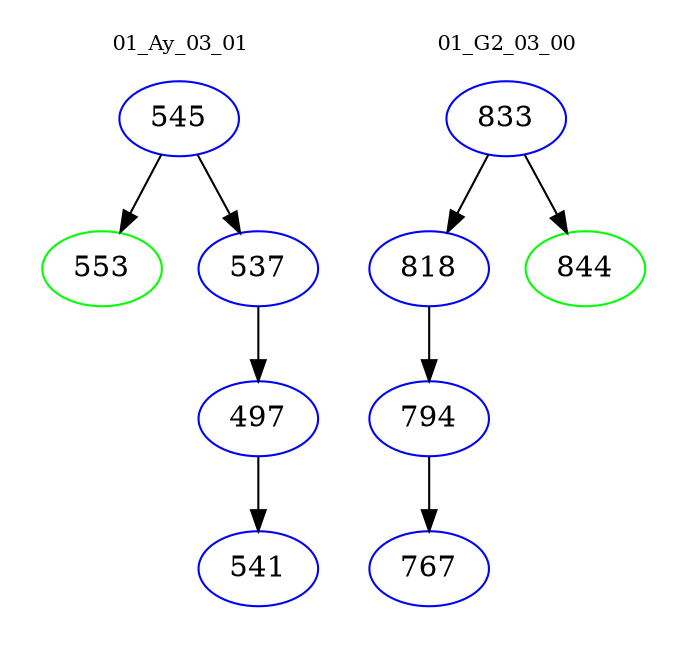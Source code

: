 digraph{
subgraph cluster_0 {
color = white
label = "01_Ay_03_01";
fontsize=10;
T0_545 [label="545", color="blue"]
T0_545 -> T0_553 [color="black"]
T0_553 [label="553", color="green"]
T0_545 -> T0_537 [color="black"]
T0_537 [label="537", color="blue"]
T0_537 -> T0_497 [color="black"]
T0_497 [label="497", color="blue"]
T0_497 -> T0_541 [color="black"]
T0_541 [label="541", color="blue"]
}
subgraph cluster_1 {
color = white
label = "01_G2_03_00";
fontsize=10;
T1_833 [label="833", color="blue"]
T1_833 -> T1_818 [color="black"]
T1_818 [label="818", color="blue"]
T1_818 -> T1_794 [color="black"]
T1_794 [label="794", color="blue"]
T1_794 -> T1_767 [color="black"]
T1_767 [label="767", color="blue"]
T1_833 -> T1_844 [color="black"]
T1_844 [label="844", color="green"]
}
}
